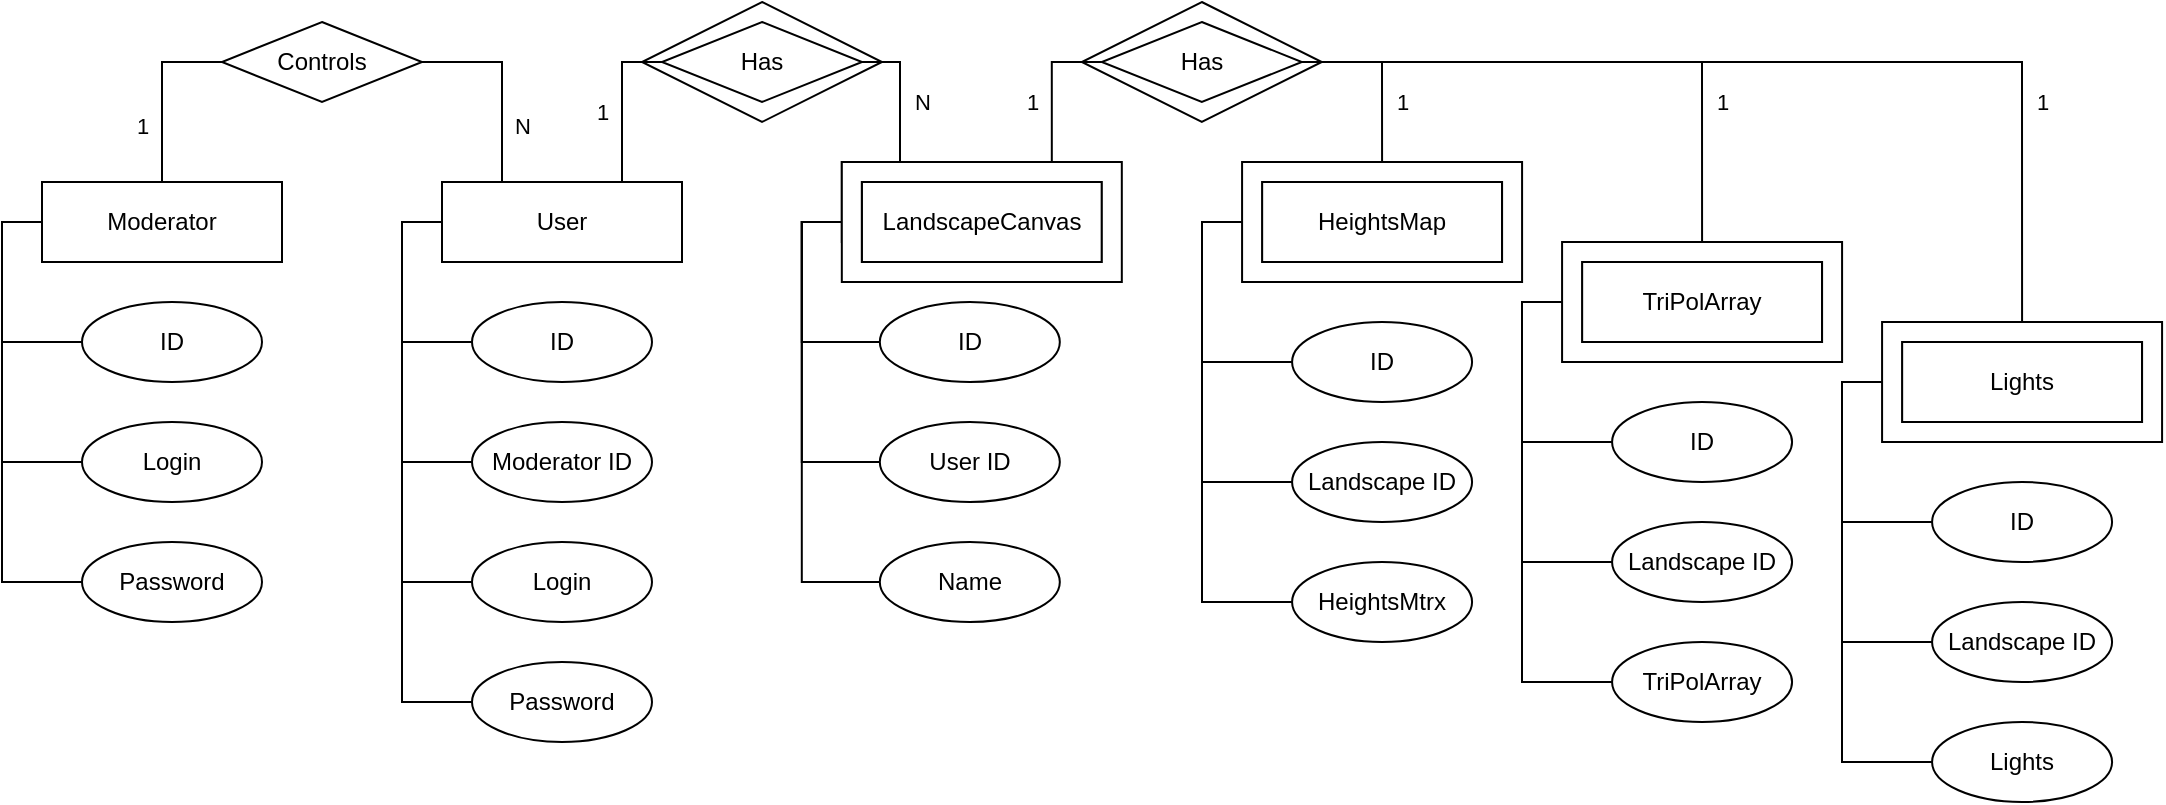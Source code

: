 <mxfile version="17.4.1"><diagram id="nj_ogBd7raQlKR1HEmOV" name="Page-1"><mxGraphModel dx="1215" dy="792" grid="1" gridSize="10" guides="1" tooltips="1" connect="1" arrows="1" fold="1" page="1" pageScale="1" pageWidth="827" pageHeight="1169" math="0" shadow="0"><root><mxCell id="0"/><mxCell id="1" parent="0"/><mxCell id="pH1vPX75qd4QGF0HB4_p-1" value="HeightsMap" style="rounded=0;whiteSpace=wrap;html=1;" parent="1" vertex="1"><mxGeometry x="650.04" y="320" width="120" height="40" as="geometry"/></mxCell><mxCell id="5y6R53sNZqvi2ZrsJbap-13" style="edgeStyle=orthogonalEdgeStyle;rounded=0;orthogonalLoop=1;jettySize=auto;html=1;entryX=0;entryY=0.5;entryDx=0;entryDy=0;exitX=0;exitY=0.5;exitDx=0;exitDy=0;endArrow=none;" parent="1" source="q6OplzWlXeBBC3dVHfak-1" target="5y6R53sNZqvi2ZrsJbap-10" edge="1"><mxGeometry relative="1" as="geometry"/></mxCell><mxCell id="5y6R53sNZqvi2ZrsJbap-14" style="edgeStyle=orthogonalEdgeStyle;rounded=0;orthogonalLoop=1;jettySize=auto;html=1;entryX=0;entryY=0.5;entryDx=0;entryDy=0;exitX=0;exitY=0.5;exitDx=0;exitDy=0;endArrow=none;" parent="1" source="q6OplzWlXeBBC3dVHfak-1" target="5y6R53sNZqvi2ZrsJbap-11" edge="1"><mxGeometry relative="1" as="geometry"/></mxCell><mxCell id="5y6R53sNZqvi2ZrsJbap-15" style="edgeStyle=orthogonalEdgeStyle;rounded=0;orthogonalLoop=1;jettySize=auto;html=1;entryX=0;entryY=0.5;entryDx=0;entryDy=0;exitX=0;exitY=0.5;exitDx=0;exitDy=0;endArrow=none;" parent="1" source="q6OplzWlXeBBC3dVHfak-1" target="5y6R53sNZqvi2ZrsJbap-12" edge="1"><mxGeometry relative="1" as="geometry"/></mxCell><mxCell id="5y6R53sNZqvi2ZrsJbap-104" value="1" style="edgeStyle=orthogonalEdgeStyle;rounded=0;orthogonalLoop=1;jettySize=auto;html=1;exitX=0.75;exitY=0;exitDx=0;exitDy=0;entryX=0;entryY=0.5;entryDx=0;entryDy=0;endArrow=none;" parent="1" source="q6OplzWlXeBBC3dVHfak-1" target="5y6R53sNZqvi2ZrsJbap-102" edge="1"><mxGeometry x="-0.13" y="10" relative="1" as="geometry"><Array as="points"><mxPoint x="330" y="260"/></Array><mxPoint as="offset"/></mxGeometry></mxCell><mxCell id="fxbpSMb1YIjZiRHarc-a-3" style="edgeStyle=orthogonalEdgeStyle;rounded=0;orthogonalLoop=1;jettySize=auto;html=1;exitX=0;exitY=0.5;exitDx=0;exitDy=0;entryX=0;entryY=0.5;entryDx=0;entryDy=0;endArrow=none;" parent="1" source="q6OplzWlXeBBC3dVHfak-1" target="fxbpSMb1YIjZiRHarc-a-2" edge="1"><mxGeometry relative="1" as="geometry"/></mxCell><mxCell id="q6OplzWlXeBBC3dVHfak-1" value="User" style="rounded=0;whiteSpace=wrap;html=1;glass=0;shadow=0;sketch=0;" parent="1" vertex="1"><mxGeometry x="240" y="320" width="120" height="40" as="geometry"/></mxCell><mxCell id="5y6R53sNZqvi2ZrsJbap-42" style="edgeStyle=orthogonalEdgeStyle;rounded=0;orthogonalLoop=1;jettySize=auto;html=1;entryX=0;entryY=0.5;entryDx=0;entryDy=0;exitX=0;exitY=0.5;exitDx=0;exitDy=0;exitPerimeter=0;endArrow=none;" parent="1" source="q6OplzWlXeBBC3dVHfak-2" target="5y6R53sNZqvi2ZrsJbap-41" edge="1"><mxGeometry relative="1" as="geometry"/></mxCell><mxCell id="5y6R53sNZqvi2ZrsJbap-44" style="edgeStyle=orthogonalEdgeStyle;rounded=0;orthogonalLoop=1;jettySize=auto;html=1;entryX=0;entryY=0.5;entryDx=0;entryDy=0;exitX=0;exitY=0.5;exitDx=0;exitDy=0;exitPerimeter=0;endArrow=none;" parent="1" source="q6OplzWlXeBBC3dVHfak-2" target="5y6R53sNZqvi2ZrsJbap-43" edge="1"><mxGeometry relative="1" as="geometry"/></mxCell><mxCell id="q6OplzWlXeBBC3dVHfak-2" value="" style="verticalLabelPosition=bottom;verticalAlign=top;html=1;shape=mxgraph.basic.frame;dx=10;" parent="1" vertex="1"><mxGeometry x="640.04" y="310" width="140" height="60" as="geometry"/></mxCell><mxCell id="q6OplzWlXeBBC3dVHfak-11" value="Canvas" style="rounded=0;whiteSpace=wrap;html=1;" parent="1" vertex="1"><mxGeometry x="439.91" y="310" width="120" height="40" as="geometry"/></mxCell><mxCell id="5y6R53sNZqvi2ZrsJbap-7" style="edgeStyle=orthogonalEdgeStyle;rounded=0;orthogonalLoop=1;jettySize=auto;html=1;exitX=0;exitY=0.5;exitDx=0;exitDy=0;entryX=0;entryY=0.5;entryDx=0;entryDy=0;endArrow=none;" parent="1" source="q6OplzWlXeBBC3dVHfak-12" target="5y6R53sNZqvi2ZrsJbap-3" edge="1"><mxGeometry relative="1" as="geometry"/></mxCell><mxCell id="5y6R53sNZqvi2ZrsJbap-8" style="edgeStyle=orthogonalEdgeStyle;rounded=0;orthogonalLoop=1;jettySize=auto;html=1;entryX=0;entryY=0.5;entryDx=0;entryDy=0;exitX=0;exitY=0.5;exitDx=0;exitDy=0;endArrow=none;" parent="1" source="q6OplzWlXeBBC3dVHfak-12" target="5y6R53sNZqvi2ZrsJbap-4" edge="1"><mxGeometry relative="1" as="geometry"/></mxCell><mxCell id="5y6R53sNZqvi2ZrsJbap-9" style="edgeStyle=orthogonalEdgeStyle;rounded=0;orthogonalLoop=1;jettySize=auto;html=1;entryX=0;entryY=0.5;entryDx=0;entryDy=0;exitX=0;exitY=0.5;exitDx=0;exitDy=0;endArrow=none;" parent="1" source="q6OplzWlXeBBC3dVHfak-12" target="5y6R53sNZqvi2ZrsJbap-5" edge="1"><mxGeometry relative="1" as="geometry"/></mxCell><mxCell id="q6OplzWlXeBBC3dVHfak-12" value="Moderator" style="rounded=0;whiteSpace=wrap;html=1;" parent="1" vertex="1"><mxGeometry x="40" y="320" width="120" height="40" as="geometry"/></mxCell><mxCell id="5y6R53sNZqvi2ZrsJbap-21" style="edgeStyle=orthogonalEdgeStyle;rounded=0;orthogonalLoop=1;jettySize=auto;html=1;entryX=0;entryY=0.5;entryDx=0;entryDy=0;exitX=0;exitY=0.5;exitDx=0;exitDy=0;exitPerimeter=0;endArrow=none;" parent="1" source="q6OplzWlXeBBC3dVHfak-15" target="5y6R53sNZqvi2ZrsJbap-17" edge="1"><mxGeometry relative="1" as="geometry"/></mxCell><mxCell id="q6OplzWlXeBBC3dVHfak-14" value="LandscapeCanvas" style="rounded=0;whiteSpace=wrap;html=1;glass=0;" parent="1" vertex="1"><mxGeometry x="449.91" y="320" width="120" height="40" as="geometry"/></mxCell><mxCell id="5y6R53sNZqvi2ZrsJbap-19" style="edgeStyle=orthogonalEdgeStyle;rounded=0;orthogonalLoop=1;jettySize=auto;html=1;entryX=0;entryY=0.5;entryDx=0;entryDy=0;exitX=0;exitY=0.5;exitDx=0;exitDy=0;exitPerimeter=0;endArrow=none;" parent="1" source="q6OplzWlXeBBC3dVHfak-15" target="5y6R53sNZqvi2ZrsJbap-16" edge="1"><mxGeometry relative="1" as="geometry"/></mxCell><mxCell id="5y6R53sNZqvi2ZrsJbap-20" style="edgeStyle=orthogonalEdgeStyle;rounded=0;orthogonalLoop=1;jettySize=auto;html=1;entryX=0;entryY=0.5;entryDx=0;entryDy=0;exitX=0;exitY=0.5;exitDx=0;exitDy=0;exitPerimeter=0;endArrow=none;" parent="1" source="q6OplzWlXeBBC3dVHfak-15" target="5y6R53sNZqvi2ZrsJbap-18" edge="1"><mxGeometry relative="1" as="geometry"/></mxCell><mxCell id="5y6R53sNZqvi2ZrsJbap-107" style="edgeStyle=orthogonalEdgeStyle;rounded=0;orthogonalLoop=1;jettySize=auto;html=1;entryX=0;entryY=0.5;entryDx=0;entryDy=0;endArrow=none;exitX=0;exitY=0;exitDx=105;exitDy=0;exitPerimeter=0;" parent="1" source="q6OplzWlXeBBC3dVHfak-15" target="5y6R53sNZqvi2ZrsJbap-106" edge="1"><mxGeometry relative="1" as="geometry"><Array as="points"><mxPoint x="545" y="260"/></Array></mxGeometry></mxCell><mxCell id="5y6R53sNZqvi2ZrsJbap-109" value="1" style="edgeLabel;html=1;align=center;verticalAlign=middle;resizable=0;points=[];" parent="5y6R53sNZqvi2ZrsJbap-107" vertex="1" connectable="0"><mxGeometry x="-0.662" y="1" relative="1" as="geometry"><mxPoint x="-9" y="-18" as="offset"/></mxGeometry></mxCell><mxCell id="q6OplzWlXeBBC3dVHfak-15" value="" style="verticalLabelPosition=bottom;verticalAlign=top;html=1;shape=mxgraph.basic.frame;dx=10;" parent="1" vertex="1"><mxGeometry x="439.91" y="310" width="140" height="60" as="geometry"/></mxCell><mxCell id="5y6R53sNZqvi2ZrsJbap-3" value="ID" style="ellipse;whiteSpace=wrap;html=1;rounded=0;shadow=0;glass=0;sketch=0;" parent="1" vertex="1"><mxGeometry x="60" y="380" width="90" height="40" as="geometry"/></mxCell><mxCell id="5y6R53sNZqvi2ZrsJbap-4" value="Login" style="ellipse;whiteSpace=wrap;html=1;rounded=0;shadow=0;glass=0;sketch=0;" parent="1" vertex="1"><mxGeometry x="60" y="440" width="90" height="40" as="geometry"/></mxCell><mxCell id="5y6R53sNZqvi2ZrsJbap-5" value="Password" style="ellipse;whiteSpace=wrap;html=1;rounded=0;shadow=0;glass=0;sketch=0;" parent="1" vertex="1"><mxGeometry x="60" y="500" width="90" height="40" as="geometry"/></mxCell><mxCell id="5y6R53sNZqvi2ZrsJbap-10" value="ID" style="ellipse;whiteSpace=wrap;html=1;rounded=0;shadow=0;glass=0;sketch=0;" parent="1" vertex="1"><mxGeometry x="255" y="380" width="90" height="40" as="geometry"/></mxCell><mxCell id="5y6R53sNZqvi2ZrsJbap-11" value="Login" style="ellipse;whiteSpace=wrap;html=1;rounded=0;shadow=0;glass=0;sketch=0;" parent="1" vertex="1"><mxGeometry x="255" y="500" width="90" height="40" as="geometry"/></mxCell><mxCell id="5y6R53sNZqvi2ZrsJbap-12" value="Password" style="ellipse;whiteSpace=wrap;html=1;rounded=0;shadow=0;glass=0;sketch=0;" parent="1" vertex="1"><mxGeometry x="255" y="560" width="90" height="40" as="geometry"/></mxCell><mxCell id="5y6R53sNZqvi2ZrsJbap-16" value="ID" style="ellipse;whiteSpace=wrap;html=1;rounded=0;shadow=0;glass=0;sketch=0;" parent="1" vertex="1"><mxGeometry x="458.91" y="380" width="90" height="40" as="geometry"/></mxCell><mxCell id="5y6R53sNZqvi2ZrsJbap-17" value="Name" style="ellipse;whiteSpace=wrap;html=1;rounded=0;shadow=0;glass=0;sketch=0;" parent="1" vertex="1"><mxGeometry x="458.91" y="500" width="90" height="40" as="geometry"/></mxCell><mxCell id="5y6R53sNZqvi2ZrsJbap-18" value="User ID" style="ellipse;whiteSpace=wrap;html=1;rounded=0;shadow=0;glass=0;sketch=0;" parent="1" vertex="1"><mxGeometry x="458.91" y="440" width="90" height="40" as="geometry"/></mxCell><mxCell id="5y6R53sNZqvi2ZrsJbap-41" value="ID" style="ellipse;whiteSpace=wrap;html=1;rounded=0;shadow=0;glass=0;sketch=0;" parent="1" vertex="1"><mxGeometry x="665.04" y="390" width="90" height="40" as="geometry"/></mxCell><mxCell id="5y6R53sNZqvi2ZrsJbap-43" value="Landscape ID" style="ellipse;whiteSpace=wrap;html=1;rounded=0;shadow=0;glass=0;sketch=0;" parent="1" vertex="1"><mxGeometry x="665.04" y="450" width="90" height="40" as="geometry"/></mxCell><mxCell id="5y6R53sNZqvi2ZrsJbap-45" value="HeightsMtrx" style="ellipse;whiteSpace=wrap;html=1;rounded=0;shadow=0;glass=0;sketch=0;" parent="1" vertex="1"><mxGeometry x="665.04" y="510" width="90" height="40" as="geometry"/></mxCell><mxCell id="5y6R53sNZqvi2ZrsJbap-46" style="edgeStyle=orthogonalEdgeStyle;rounded=0;orthogonalLoop=1;jettySize=auto;html=1;entryX=0;entryY=0.5;entryDx=0;entryDy=0;exitX=0;exitY=0.5;exitDx=0;exitDy=0;exitPerimeter=0;endArrow=none;" parent="1" source="q6OplzWlXeBBC3dVHfak-2" target="5y6R53sNZqvi2ZrsJbap-45" edge="1"><mxGeometry relative="1" as="geometry"><mxPoint x="650.04" y="350" as="sourcePoint"/><mxPoint x="675.04" y="480" as="targetPoint"/></mxGeometry></mxCell><mxCell id="5y6R53sNZqvi2ZrsJbap-47" value="TriPolArray" style="rounded=0;whiteSpace=wrap;html=1;" parent="1" vertex="1"><mxGeometry x="810.04" y="360" width="120" height="40" as="geometry"/></mxCell><mxCell id="5y6R53sNZqvi2ZrsJbap-48" style="edgeStyle=orthogonalEdgeStyle;rounded=0;orthogonalLoop=1;jettySize=auto;html=1;entryX=0;entryY=0.5;entryDx=0;entryDy=0;exitX=0;exitY=0.5;exitDx=0;exitDy=0;exitPerimeter=0;endArrow=none;" parent="1" source="5y6R53sNZqvi2ZrsJbap-50" target="5y6R53sNZqvi2ZrsJbap-51" edge="1"><mxGeometry relative="1" as="geometry"/></mxCell><mxCell id="5y6R53sNZqvi2ZrsJbap-49" style="edgeStyle=orthogonalEdgeStyle;rounded=0;orthogonalLoop=1;jettySize=auto;html=1;entryX=0;entryY=0.5;entryDx=0;entryDy=0;exitX=0;exitY=0.5;exitDx=0;exitDy=0;exitPerimeter=0;endArrow=none;" parent="1" source="5y6R53sNZqvi2ZrsJbap-50" target="5y6R53sNZqvi2ZrsJbap-52" edge="1"><mxGeometry relative="1" as="geometry"/></mxCell><mxCell id="5y6R53sNZqvi2ZrsJbap-50" value="" style="verticalLabelPosition=bottom;verticalAlign=top;html=1;shape=mxgraph.basic.frame;dx=10;" parent="1" vertex="1"><mxGeometry x="800.04" y="350" width="140" height="60" as="geometry"/></mxCell><mxCell id="5y6R53sNZqvi2ZrsJbap-51" value="ID" style="ellipse;whiteSpace=wrap;html=1;rounded=0;shadow=0;glass=0;sketch=0;" parent="1" vertex="1"><mxGeometry x="825.04" y="430" width="90" height="40" as="geometry"/></mxCell><mxCell id="5y6R53sNZqvi2ZrsJbap-52" value="Landscape ID" style="ellipse;whiteSpace=wrap;html=1;rounded=0;shadow=0;glass=0;sketch=0;" parent="1" vertex="1"><mxGeometry x="825.04" y="490" width="90" height="40" as="geometry"/></mxCell><mxCell id="5y6R53sNZqvi2ZrsJbap-53" value="TriPolArray" style="ellipse;whiteSpace=wrap;html=1;rounded=0;shadow=0;glass=0;sketch=0;" parent="1" vertex="1"><mxGeometry x="825.04" y="550" width="90" height="40" as="geometry"/></mxCell><mxCell id="5y6R53sNZqvi2ZrsJbap-54" style="edgeStyle=orthogonalEdgeStyle;rounded=0;orthogonalLoop=1;jettySize=auto;html=1;entryX=0;entryY=0.5;entryDx=0;entryDy=0;exitX=0;exitY=0.5;exitDx=0;exitDy=0;exitPerimeter=0;endArrow=none;" parent="1" source="5y6R53sNZqvi2ZrsJbap-50" target="5y6R53sNZqvi2ZrsJbap-53" edge="1"><mxGeometry relative="1" as="geometry"><mxPoint x="810.04" y="390" as="sourcePoint"/><mxPoint x="835.04" y="520" as="targetPoint"/></mxGeometry></mxCell><mxCell id="5y6R53sNZqvi2ZrsJbap-55" value="Lights" style="rounded=0;whiteSpace=wrap;html=1;" parent="1" vertex="1"><mxGeometry x="970.04" y="400" width="120" height="40" as="geometry"/></mxCell><mxCell id="5y6R53sNZqvi2ZrsJbap-56" style="edgeStyle=orthogonalEdgeStyle;rounded=0;orthogonalLoop=1;jettySize=auto;html=1;entryX=0;entryY=0.5;entryDx=0;entryDy=0;exitX=0;exitY=0.5;exitDx=0;exitDy=0;exitPerimeter=0;endArrow=none;" parent="1" source="5y6R53sNZqvi2ZrsJbap-58" target="5y6R53sNZqvi2ZrsJbap-59" edge="1"><mxGeometry relative="1" as="geometry"/></mxCell><mxCell id="5y6R53sNZqvi2ZrsJbap-57" style="edgeStyle=orthogonalEdgeStyle;rounded=0;orthogonalLoop=1;jettySize=auto;html=1;entryX=0;entryY=0.5;entryDx=0;entryDy=0;exitX=0;exitY=0.5;exitDx=0;exitDy=0;exitPerimeter=0;endArrow=none;" parent="1" source="5y6R53sNZqvi2ZrsJbap-58" target="5y6R53sNZqvi2ZrsJbap-60" edge="1"><mxGeometry relative="1" as="geometry"/></mxCell><mxCell id="5y6R53sNZqvi2ZrsJbap-58" value="" style="verticalLabelPosition=bottom;verticalAlign=top;html=1;shape=mxgraph.basic.frame;dx=10;" parent="1" vertex="1"><mxGeometry x="960.04" y="390" width="140" height="60" as="geometry"/></mxCell><mxCell id="5y6R53sNZqvi2ZrsJbap-59" value="ID" style="ellipse;whiteSpace=wrap;html=1;rounded=0;shadow=0;glass=0;sketch=0;" parent="1" vertex="1"><mxGeometry x="985.04" y="470" width="90" height="40" as="geometry"/></mxCell><mxCell id="5y6R53sNZqvi2ZrsJbap-60" value="Landscape ID" style="ellipse;whiteSpace=wrap;html=1;rounded=0;shadow=0;glass=0;sketch=0;" parent="1" vertex="1"><mxGeometry x="985.04" y="530" width="90" height="40" as="geometry"/></mxCell><mxCell id="5y6R53sNZqvi2ZrsJbap-61" value="Lights" style="ellipse;whiteSpace=wrap;html=1;rounded=0;shadow=0;glass=0;sketch=0;" parent="1" vertex="1"><mxGeometry x="985.04" y="590" width="90" height="40" as="geometry"/></mxCell><mxCell id="5y6R53sNZqvi2ZrsJbap-62" style="edgeStyle=orthogonalEdgeStyle;rounded=0;orthogonalLoop=1;jettySize=auto;html=1;entryX=0;entryY=0.5;entryDx=0;entryDy=0;exitX=0;exitY=0.5;exitDx=0;exitDy=0;exitPerimeter=0;endArrow=none;" parent="1" source="5y6R53sNZqvi2ZrsJbap-58" target="5y6R53sNZqvi2ZrsJbap-61" edge="1"><mxGeometry relative="1" as="geometry"><mxPoint x="970.04" y="430" as="sourcePoint"/><mxPoint x="995.04" y="560" as="targetPoint"/></mxGeometry></mxCell><mxCell id="5y6R53sNZqvi2ZrsJbap-96" value="Controls" style="rhombus;whiteSpace=wrap;html=1;rounded=0;shadow=0;glass=0;sketch=0;" parent="1" vertex="1"><mxGeometry x="130" y="240" width="100" height="40" as="geometry"/></mxCell><mxCell id="5y6R53sNZqvi2ZrsJbap-100" value="1" style="endArrow=none;html=1;rounded=0;exitX=0.5;exitY=0;exitDx=0;exitDy=0;entryX=0;entryY=0.5;entryDx=0;entryDy=0;" parent="1" source="q6OplzWlXeBBC3dVHfak-12" target="5y6R53sNZqvi2ZrsJbap-96" edge="1"><mxGeometry x="-0.368" y="10" width="50" height="50" relative="1" as="geometry"><mxPoint x="60" y="280" as="sourcePoint"/><mxPoint x="110" y="230" as="targetPoint"/><Array as="points"><mxPoint x="100" y="290"/><mxPoint x="100" y="260"/></Array><mxPoint as="offset"/></mxGeometry></mxCell><mxCell id="5y6R53sNZqvi2ZrsJbap-101" value="N" style="endArrow=none;html=1;rounded=0;exitX=0.25;exitY=0;exitDx=0;exitDy=0;entryX=1;entryY=0.5;entryDx=0;entryDy=0;" parent="1" source="q6OplzWlXeBBC3dVHfak-1" target="5y6R53sNZqvi2ZrsJbap-96" edge="1"><mxGeometry x="-0.429" y="-10" width="50" height="50" relative="1" as="geometry"><mxPoint x="110" y="330" as="sourcePoint"/><mxPoint x="145" y="270" as="targetPoint"/><Array as="points"><mxPoint x="270" y="260"/></Array><mxPoint as="offset"/></mxGeometry></mxCell><mxCell id="5y6R53sNZqvi2ZrsJbap-105" value="N" style="edgeStyle=orthogonalEdgeStyle;rounded=0;orthogonalLoop=1;jettySize=auto;html=1;entryX=0;entryY=0;entryDx=35;entryDy=0;entryPerimeter=0;exitX=1;exitY=0.5;exitDx=0;exitDy=0;endArrow=none;" parent="1" source="5y6R53sNZqvi2ZrsJbap-102" target="q6OplzWlXeBBC3dVHfak-15" edge="1"><mxGeometry x="0.041" y="11" relative="1" as="geometry"><Array as="points"><mxPoint x="469" y="260"/></Array><mxPoint as="offset"/></mxGeometry></mxCell><mxCell id="5y6R53sNZqvi2ZrsJbap-102" value="Has" style="rhombus;whiteSpace=wrap;html=1;rounded=0;shadow=0;glass=0;sketch=0;" parent="1" vertex="1"><mxGeometry x="350" y="240" width="100" height="40" as="geometry"/></mxCell><mxCell id="5y6R53sNZqvi2ZrsJbap-110" value="1" style="edgeStyle=orthogonalEdgeStyle;rounded=0;orthogonalLoop=1;jettySize=auto;html=1;entryX=0.5;entryY=0;entryDx=0;entryDy=0;entryPerimeter=0;exitX=1;exitY=0.5;exitDx=0;exitDy=0;endArrow=none;" parent="1" source="5y6R53sNZqvi2ZrsJbap-106" target="q6OplzWlXeBBC3dVHfak-2" edge="1"><mxGeometry x="0.334" y="10" relative="1" as="geometry"><mxPoint as="offset"/></mxGeometry></mxCell><mxCell id="5y6R53sNZqvi2ZrsJbap-111" style="edgeStyle=orthogonalEdgeStyle;rounded=0;orthogonalLoop=1;jettySize=auto;html=1;entryX=0.5;entryY=0;entryDx=0;entryDy=0;entryPerimeter=0;endArrow=none;" parent="1" source="5y6R53sNZqvi2ZrsJbap-106" target="5y6R53sNZqvi2ZrsJbap-50" edge="1"><mxGeometry relative="1" as="geometry"/></mxCell><mxCell id="NGIZ8ig6oIJT63EHo__t-1" value="1" style="edgeLabel;html=1;align=center;verticalAlign=middle;resizable=0;points=[];" vertex="1" connectable="0" parent="5y6R53sNZqvi2ZrsJbap-111"><mxGeometry x="0.536" y="-3" relative="1" as="geometry"><mxPoint x="13" y="-3" as="offset"/></mxGeometry></mxCell><mxCell id="5y6R53sNZqvi2ZrsJbap-112" value="1" style="edgeStyle=orthogonalEdgeStyle;rounded=0;orthogonalLoop=1;jettySize=auto;html=1;entryX=0.5;entryY=0;entryDx=0;entryDy=0;entryPerimeter=0;endArrow=none;" parent="1" source="5y6R53sNZqvi2ZrsJbap-106" target="5y6R53sNZqvi2ZrsJbap-58" edge="1"><mxGeometry x="0.551" y="10" relative="1" as="geometry"><mxPoint as="offset"/></mxGeometry></mxCell><mxCell id="5y6R53sNZqvi2ZrsJbap-106" value="Has" style="rhombus;whiteSpace=wrap;html=1;rounded=0;shadow=0;glass=0;sketch=0;" parent="1" vertex="1"><mxGeometry x="569.91" y="240" width="100" height="40" as="geometry"/></mxCell><mxCell id="5y6R53sNZqvi2ZrsJbap-121" value="" style="rhombus;whiteSpace=wrap;html=1;rounded=0;shadow=0;glass=0;sketch=0;fillColor=none;" parent="1" vertex="1"><mxGeometry x="340" y="230" width="120" height="60" as="geometry"/></mxCell><mxCell id="5y6R53sNZqvi2ZrsJbap-122" value="" style="rhombus;whiteSpace=wrap;html=1;rounded=0;shadow=0;glass=0;sketch=0;fillColor=none;" parent="1" vertex="1"><mxGeometry x="559.91" y="230" width="120" height="60" as="geometry"/></mxCell><mxCell id="fxbpSMb1YIjZiRHarc-a-2" value="Moderator ID" style="ellipse;whiteSpace=wrap;html=1;rounded=0;shadow=0;glass=0;sketch=0;" parent="1" vertex="1"><mxGeometry x="255" y="440" width="90" height="40" as="geometry"/></mxCell></root></mxGraphModel></diagram></mxfile>